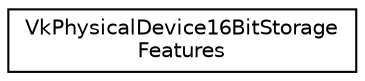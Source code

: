 digraph "Graphical Class Hierarchy"
{
 // LATEX_PDF_SIZE
  edge [fontname="Helvetica",fontsize="10",labelfontname="Helvetica",labelfontsize="10"];
  node [fontname="Helvetica",fontsize="10",shape=record];
  rankdir="LR";
  Node0 [label="VkPhysicalDevice16BitStorage\lFeatures",height=0.2,width=0.4,color="black", fillcolor="white", style="filled",URL="$structVkPhysicalDevice16BitStorageFeatures.html",tooltip=" "];
}
